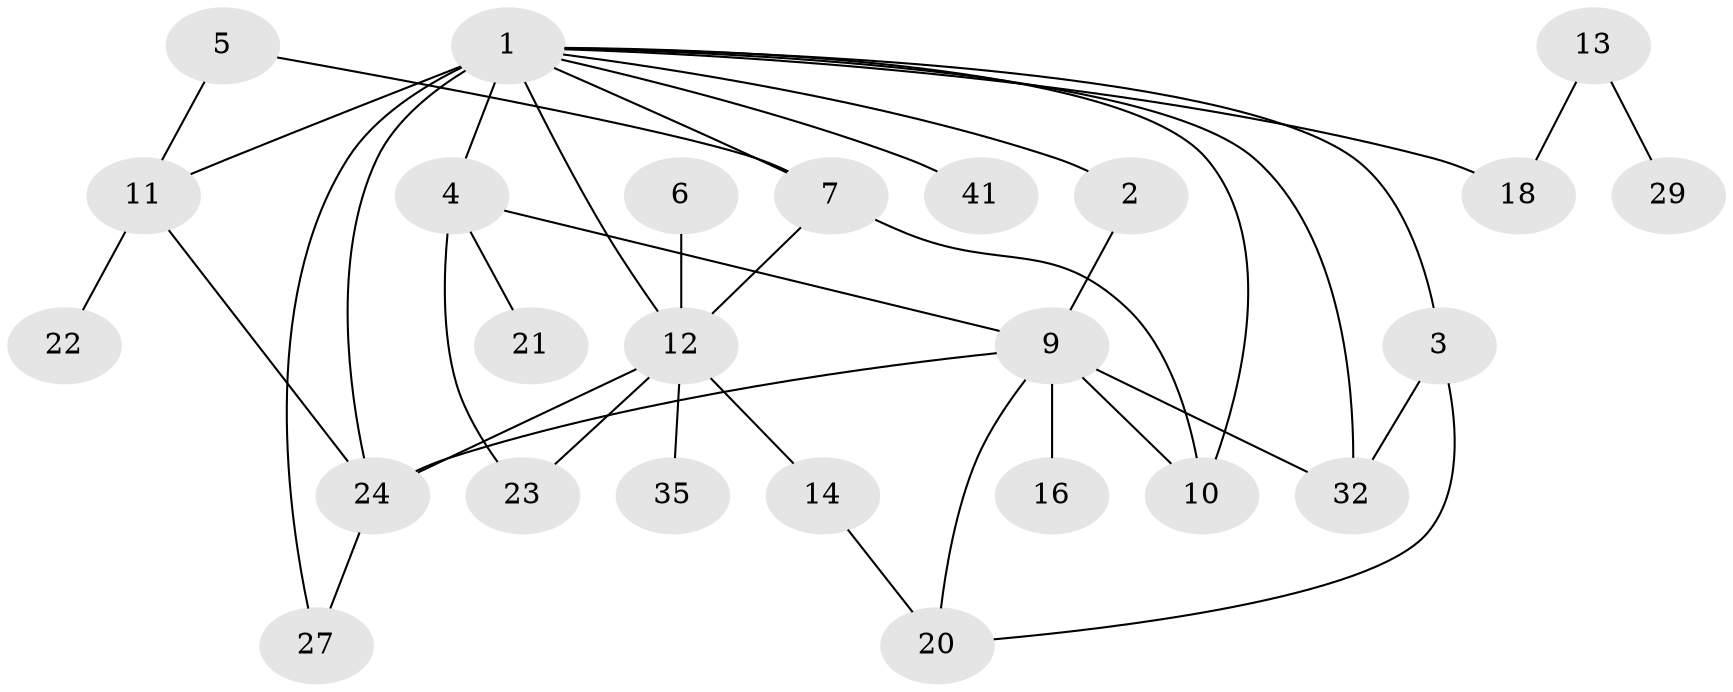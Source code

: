 // original degree distribution, {4: 0.12962962962962962, 2: 0.28703703703703703, 1: 0.25, 0: 0.14814814814814814, 3: 0.14814814814814814, 5: 0.027777777777777776, 6: 0.009259259259259259}
// Generated by graph-tools (version 1.1) at 2025/48/03/04/25 22:48:18]
// undirected, 25 vertices, 38 edges
graph export_dot {
  node [color=gray90,style=filled];
  1;
  2;
  3;
  4;
  5;
  6;
  7;
  9;
  10;
  11;
  12;
  13;
  14;
  16;
  18;
  20;
  21;
  22;
  23;
  24;
  27;
  29;
  32;
  35;
  41;
  1 -- 2 [weight=1.0];
  1 -- 3 [weight=1.0];
  1 -- 4 [weight=4.0];
  1 -- 7 [weight=1.0];
  1 -- 10 [weight=1.0];
  1 -- 11 [weight=3.0];
  1 -- 12 [weight=1.0];
  1 -- 18 [weight=2.0];
  1 -- 24 [weight=1.0];
  1 -- 27 [weight=1.0];
  1 -- 32 [weight=1.0];
  1 -- 41 [weight=1.0];
  2 -- 9 [weight=1.0];
  3 -- 20 [weight=1.0];
  3 -- 32 [weight=2.0];
  4 -- 9 [weight=1.0];
  4 -- 21 [weight=3.0];
  4 -- 23 [weight=1.0];
  5 -- 7 [weight=1.0];
  5 -- 11 [weight=1.0];
  6 -- 12 [weight=1.0];
  7 -- 10 [weight=1.0];
  7 -- 12 [weight=1.0];
  9 -- 10 [weight=1.0];
  9 -- 16 [weight=1.0];
  9 -- 20 [weight=1.0];
  9 -- 24 [weight=1.0];
  9 -- 32 [weight=1.0];
  11 -- 22 [weight=1.0];
  11 -- 24 [weight=2.0];
  12 -- 14 [weight=1.0];
  12 -- 23 [weight=1.0];
  12 -- 24 [weight=1.0];
  12 -- 35 [weight=1.0];
  13 -- 18 [weight=1.0];
  13 -- 29 [weight=1.0];
  14 -- 20 [weight=1.0];
  24 -- 27 [weight=1.0];
}
